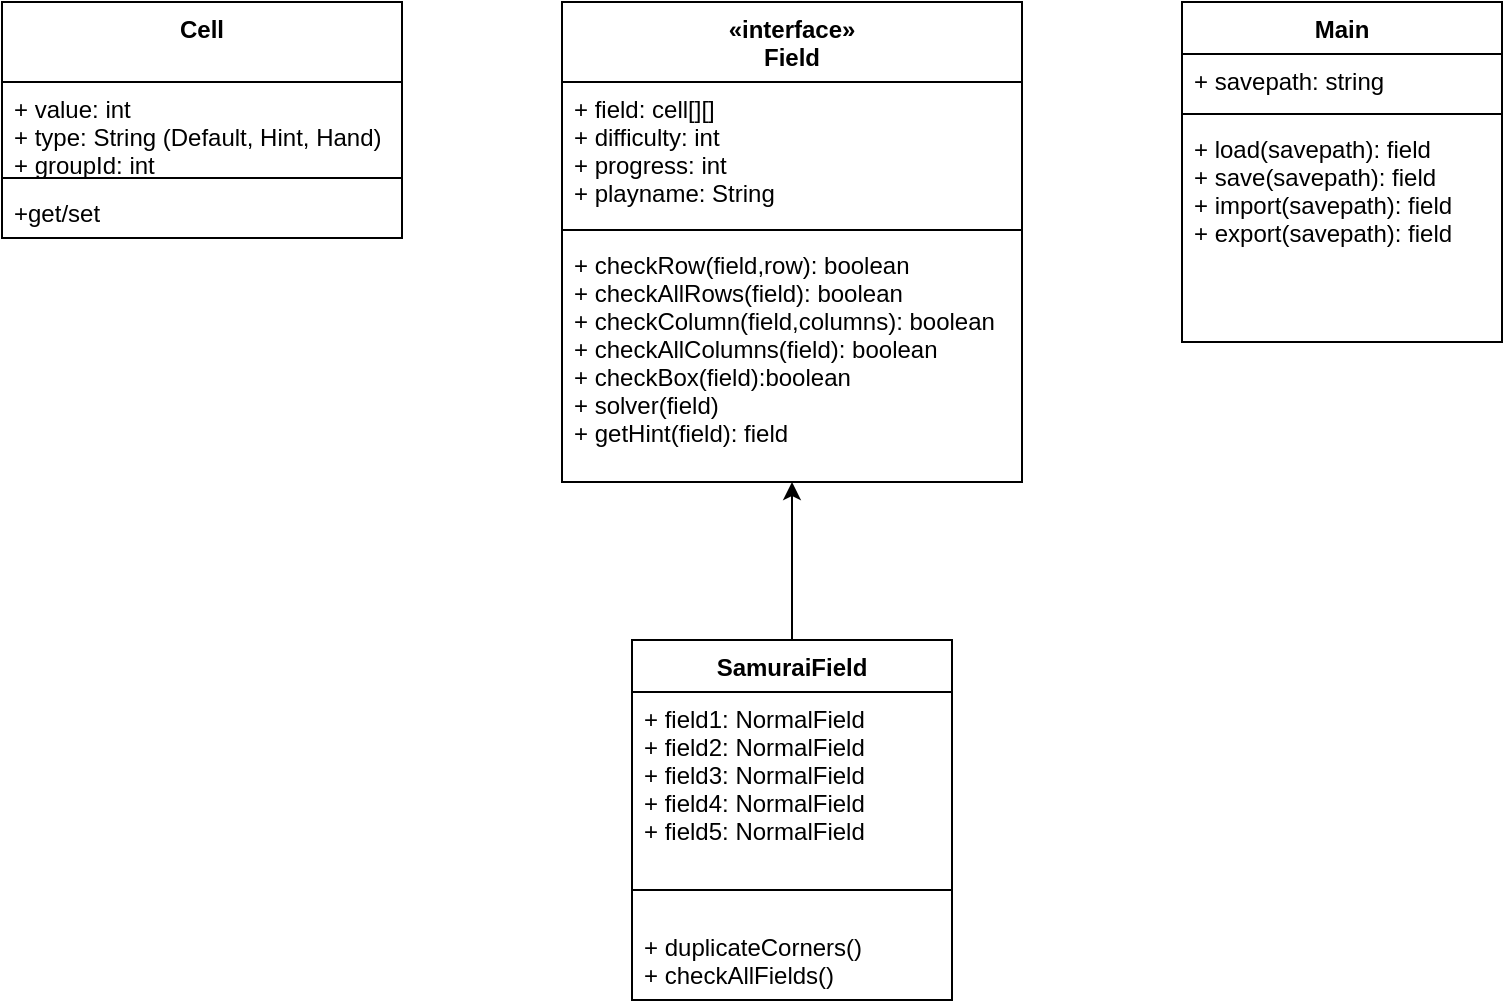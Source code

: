 <mxfile version="14.4.3" type="device"><diagram id="C5RBs43oDa-KdzZeNtuy" name="Page-1"><mxGraphModel dx="1326" dy="806" grid="1" gridSize="10" guides="1" tooltips="1" connect="1" arrows="1" fold="1" page="1" pageScale="1" pageWidth="827" pageHeight="1169" math="0" shadow="0"><root><mxCell id="WIyWlLk6GJQsqaUBKTNV-0"/><mxCell id="WIyWlLk6GJQsqaUBKTNV-1" parent="WIyWlLk6GJQsqaUBKTNV-0"/><mxCell id="m3FbLj-P99xVovBnL8hq-0" value="«interface»&#10;Field" style="swimlane;fontStyle=1;align=center;verticalAlign=top;childLayout=stackLayout;horizontal=1;startSize=40;horizontalStack=0;resizeParent=1;resizeParentMax=0;resizeLast=0;collapsible=1;marginBottom=0;" parent="WIyWlLk6GJQsqaUBKTNV-1" vertex="1"><mxGeometry x="320" y="130" width="230" height="240" as="geometry"/></mxCell><mxCell id="m3FbLj-P99xVovBnL8hq-1" value="+ field: cell[][]&#10;+ difficulty: int&#10;+ progress: int&#10;+ playname: String" style="text;strokeColor=none;fillColor=none;align=left;verticalAlign=top;spacingLeft=4;spacingRight=4;overflow=hidden;rotatable=0;points=[[0,0.5],[1,0.5]];portConstraint=eastwest;" parent="m3FbLj-P99xVovBnL8hq-0" vertex="1"><mxGeometry y="40" width="230" height="70" as="geometry"/></mxCell><mxCell id="m3FbLj-P99xVovBnL8hq-2" value="" style="line;strokeWidth=1;fillColor=none;align=left;verticalAlign=middle;spacingTop=-1;spacingLeft=3;spacingRight=3;rotatable=0;labelPosition=right;points=[];portConstraint=eastwest;" parent="m3FbLj-P99xVovBnL8hq-0" vertex="1"><mxGeometry y="110" width="230" height="8" as="geometry"/></mxCell><mxCell id="m3FbLj-P99xVovBnL8hq-3" value="+ checkRow(field,row): boolean&#10;+ checkAllRows(field): boolean&#10;+ checkColumn(field,columns): boolean&#10;+ checkAllColumns(field): boolean&#10;+ checkBox(field):boolean&#10;+ solver(field)&#10;+ getHint(field): field" style="text;strokeColor=none;fillColor=none;align=left;verticalAlign=top;spacingLeft=4;spacingRight=4;overflow=hidden;rotatable=0;points=[[0,0.5],[1,0.5]];portConstraint=eastwest;" parent="m3FbLj-P99xVovBnL8hq-0" vertex="1"><mxGeometry y="118" width="230" height="122" as="geometry"/></mxCell><mxCell id="m3FbLj-P99xVovBnL8hq-4" value="Cell" style="swimlane;fontStyle=1;align=center;verticalAlign=top;childLayout=stackLayout;horizontal=1;startSize=40;horizontalStack=0;resizeParent=1;resizeParentMax=0;resizeLast=0;collapsible=1;marginBottom=0;" parent="WIyWlLk6GJQsqaUBKTNV-1" vertex="1"><mxGeometry x="40" y="130" width="200" height="118" as="geometry"/></mxCell><mxCell id="m3FbLj-P99xVovBnL8hq-5" value="+ value: int&#10;+ type: String (Default, Hint, Hand)&#10;+ groupId: int" style="text;strokeColor=none;fillColor=none;align=left;verticalAlign=top;spacingLeft=4;spacingRight=4;overflow=hidden;rotatable=0;points=[[0,0.5],[1,0.5]];portConstraint=eastwest;" parent="m3FbLj-P99xVovBnL8hq-4" vertex="1"><mxGeometry y="40" width="200" height="44" as="geometry"/></mxCell><mxCell id="m3FbLj-P99xVovBnL8hq-6" value="" style="line;strokeWidth=1;fillColor=none;align=left;verticalAlign=middle;spacingTop=-1;spacingLeft=3;spacingRight=3;rotatable=0;labelPosition=right;points=[];portConstraint=eastwest;" parent="m3FbLj-P99xVovBnL8hq-4" vertex="1"><mxGeometry y="84" width="200" height="8" as="geometry"/></mxCell><mxCell id="m3FbLj-P99xVovBnL8hq-7" value="+get/set" style="text;strokeColor=none;fillColor=none;align=left;verticalAlign=top;spacingLeft=4;spacingRight=4;overflow=hidden;rotatable=0;points=[[0,0.5],[1,0.5]];portConstraint=eastwest;" parent="m3FbLj-P99xVovBnL8hq-4" vertex="1"><mxGeometry y="92" width="200" height="26" as="geometry"/></mxCell><mxCell id="CklUGklvyz_XO0Oc-KFI-11" style="edgeStyle=orthogonalEdgeStyle;rounded=0;orthogonalLoop=1;jettySize=auto;html=1;" parent="WIyWlLk6GJQsqaUBKTNV-1" source="TiUkKKSj6pM0aKzSN-kj-2" target="m3FbLj-P99xVovBnL8hq-0" edge="1"><mxGeometry relative="1" as="geometry"/></mxCell><mxCell id="TiUkKKSj6pM0aKzSN-kj-2" value="SamuraiField" style="swimlane;fontStyle=1;align=center;verticalAlign=top;childLayout=stackLayout;horizontal=1;startSize=26;horizontalStack=0;resizeParent=1;resizeParentMax=0;resizeLast=0;collapsible=1;marginBottom=0;" parent="WIyWlLk6GJQsqaUBKTNV-1" vertex="1"><mxGeometry x="355" y="449" width="160" height="180" as="geometry"/></mxCell><mxCell id="TiUkKKSj6pM0aKzSN-kj-12" value="+ field1: NormalField&#10;+ field2: NormalField&#10;+ field3: NormalField&#10;+ field4: NormalField&#10;+ field5: NormalField" style="text;strokeColor=none;fillColor=none;align=left;verticalAlign=top;spacingLeft=4;spacingRight=4;overflow=hidden;rotatable=0;points=[[0,0.5],[1,0.5]];portConstraint=eastwest;" parent="TiUkKKSj6pM0aKzSN-kj-2" vertex="1"><mxGeometry y="26" width="160" height="84" as="geometry"/></mxCell><mxCell id="TiUkKKSj6pM0aKzSN-kj-3" value="" style="line;strokeWidth=1;fillColor=none;align=left;verticalAlign=middle;spacingTop=-1;spacingLeft=3;spacingRight=3;rotatable=0;labelPosition=right;points=[];portConstraint=eastwest;" parent="TiUkKKSj6pM0aKzSN-kj-2" vertex="1"><mxGeometry y="110" width="160" height="30" as="geometry"/></mxCell><mxCell id="TiUkKKSj6pM0aKzSN-kj-4" value="+ duplicateCorners()&#10;+ checkAllFields()" style="text;strokeColor=none;fillColor=none;align=left;verticalAlign=top;spacingLeft=4;spacingRight=4;overflow=hidden;rotatable=0;points=[[0,0.5],[1,0.5]];portConstraint=eastwest;" parent="TiUkKKSj6pM0aKzSN-kj-2" vertex="1"><mxGeometry y="140" width="160" height="40" as="geometry"/></mxCell><mxCell id="CklUGklvyz_XO0Oc-KFI-7" value="Main" style="swimlane;fontStyle=1;align=center;verticalAlign=top;childLayout=stackLayout;horizontal=1;startSize=26;horizontalStack=0;resizeParent=1;resizeParentMax=0;resizeLast=0;collapsible=1;marginBottom=0;" parent="WIyWlLk6GJQsqaUBKTNV-1" vertex="1"><mxGeometry x="630" y="130" width="160" height="170" as="geometry"/></mxCell><mxCell id="CklUGklvyz_XO0Oc-KFI-8" value="+ savepath: string" style="text;strokeColor=none;fillColor=none;align=left;verticalAlign=top;spacingLeft=4;spacingRight=4;overflow=hidden;rotatable=0;points=[[0,0.5],[1,0.5]];portConstraint=eastwest;" parent="CklUGklvyz_XO0Oc-KFI-7" vertex="1"><mxGeometry y="26" width="160" height="26" as="geometry"/></mxCell><mxCell id="CklUGklvyz_XO0Oc-KFI-9" value="" style="line;strokeWidth=1;fillColor=none;align=left;verticalAlign=middle;spacingTop=-1;spacingLeft=3;spacingRight=3;rotatable=0;labelPosition=right;points=[];portConstraint=eastwest;" parent="CklUGklvyz_XO0Oc-KFI-7" vertex="1"><mxGeometry y="52" width="160" height="8" as="geometry"/></mxCell><mxCell id="CklUGklvyz_XO0Oc-KFI-10" value="+ load(savepath): field&#10;+ save(savepath): field&#10;+ import(savepath): field&#10;+ export(savepath): field" style="text;strokeColor=none;fillColor=none;align=left;verticalAlign=top;spacingLeft=4;spacingRight=4;overflow=hidden;rotatable=0;points=[[0,0.5],[1,0.5]];portConstraint=eastwest;" parent="CklUGklvyz_XO0Oc-KFI-7" vertex="1"><mxGeometry y="60" width="160" height="110" as="geometry"/></mxCell></root></mxGraphModel></diagram></mxfile>